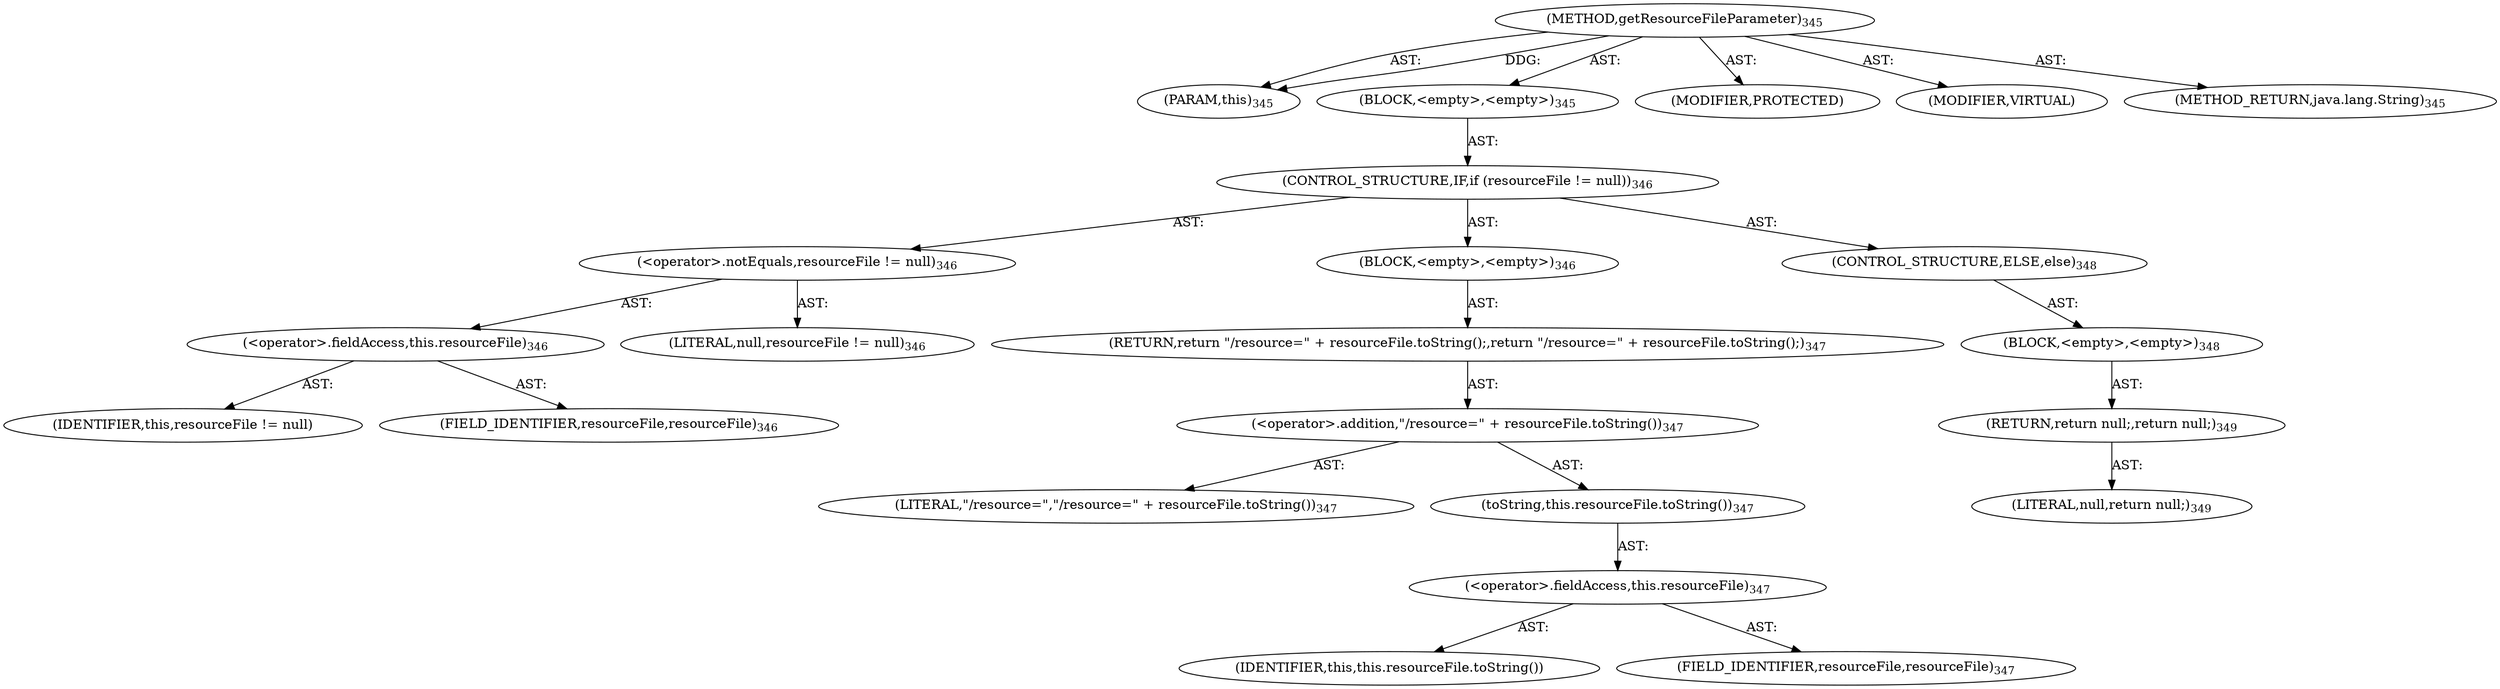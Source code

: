 digraph "getResourceFileParameter" {  
"111669149710" [label = <(METHOD,getResourceFileParameter)<SUB>345</SUB>> ]
"115964117019" [label = <(PARAM,this)<SUB>345</SUB>> ]
"25769803798" [label = <(BLOCK,&lt;empty&gt;,&lt;empty&gt;)<SUB>345</SUB>> ]
"47244640263" [label = <(CONTROL_STRUCTURE,IF,if (resourceFile != null))<SUB>346</SUB>> ]
"30064771139" [label = <(&lt;operator&gt;.notEquals,resourceFile != null)<SUB>346</SUB>> ]
"30064771140" [label = <(&lt;operator&gt;.fieldAccess,this.resourceFile)<SUB>346</SUB>> ]
"68719476794" [label = <(IDENTIFIER,this,resourceFile != null)> ]
"55834574869" [label = <(FIELD_IDENTIFIER,resourceFile,resourceFile)<SUB>346</SUB>> ]
"90194313246" [label = <(LITERAL,null,resourceFile != null)<SUB>346</SUB>> ]
"25769803799" [label = <(BLOCK,&lt;empty&gt;,&lt;empty&gt;)<SUB>346</SUB>> ]
"146028888074" [label = <(RETURN,return &quot;/resource=&quot; + resourceFile.toString();,return &quot;/resource=&quot; + resourceFile.toString();)<SUB>347</SUB>> ]
"30064771141" [label = <(&lt;operator&gt;.addition,&quot;/resource=&quot; + resourceFile.toString())<SUB>347</SUB>> ]
"90194313247" [label = <(LITERAL,&quot;/resource=&quot;,&quot;/resource=&quot; + resourceFile.toString())<SUB>347</SUB>> ]
"30064771142" [label = <(toString,this.resourceFile.toString())<SUB>347</SUB>> ]
"30064771143" [label = <(&lt;operator&gt;.fieldAccess,this.resourceFile)<SUB>347</SUB>> ]
"68719476795" [label = <(IDENTIFIER,this,this.resourceFile.toString())> ]
"55834574870" [label = <(FIELD_IDENTIFIER,resourceFile,resourceFile)<SUB>347</SUB>> ]
"47244640264" [label = <(CONTROL_STRUCTURE,ELSE,else)<SUB>348</SUB>> ]
"25769803800" [label = <(BLOCK,&lt;empty&gt;,&lt;empty&gt;)<SUB>348</SUB>> ]
"146028888075" [label = <(RETURN,return null;,return null;)<SUB>349</SUB>> ]
"90194313248" [label = <(LITERAL,null,return null;)<SUB>349</SUB>> ]
"133143986221" [label = <(MODIFIER,PROTECTED)> ]
"133143986222" [label = <(MODIFIER,VIRTUAL)> ]
"128849018894" [label = <(METHOD_RETURN,java.lang.String)<SUB>345</SUB>> ]
  "111669149710" -> "115964117019"  [ label = "AST: "] 
  "111669149710" -> "25769803798"  [ label = "AST: "] 
  "111669149710" -> "133143986221"  [ label = "AST: "] 
  "111669149710" -> "133143986222"  [ label = "AST: "] 
  "111669149710" -> "128849018894"  [ label = "AST: "] 
  "25769803798" -> "47244640263"  [ label = "AST: "] 
  "47244640263" -> "30064771139"  [ label = "AST: "] 
  "47244640263" -> "25769803799"  [ label = "AST: "] 
  "47244640263" -> "47244640264"  [ label = "AST: "] 
  "30064771139" -> "30064771140"  [ label = "AST: "] 
  "30064771139" -> "90194313246"  [ label = "AST: "] 
  "30064771140" -> "68719476794"  [ label = "AST: "] 
  "30064771140" -> "55834574869"  [ label = "AST: "] 
  "25769803799" -> "146028888074"  [ label = "AST: "] 
  "146028888074" -> "30064771141"  [ label = "AST: "] 
  "30064771141" -> "90194313247"  [ label = "AST: "] 
  "30064771141" -> "30064771142"  [ label = "AST: "] 
  "30064771142" -> "30064771143"  [ label = "AST: "] 
  "30064771143" -> "68719476795"  [ label = "AST: "] 
  "30064771143" -> "55834574870"  [ label = "AST: "] 
  "47244640264" -> "25769803800"  [ label = "AST: "] 
  "25769803800" -> "146028888075"  [ label = "AST: "] 
  "146028888075" -> "90194313248"  [ label = "AST: "] 
  "111669149710" -> "115964117019"  [ label = "DDG: "] 
}
